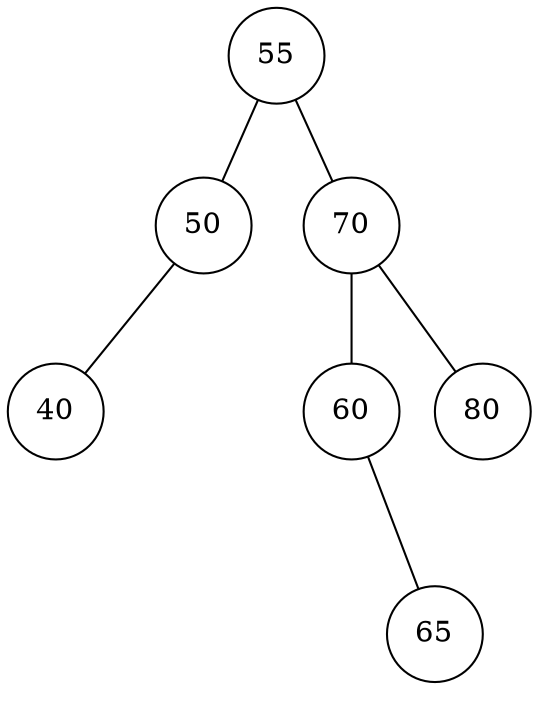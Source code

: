 

graph G {
	node [shape = circle, ordering=out]
	Null [style=invis]

	Null_2 [style=invis]
	55 -- 50

	50 -- 40
	50 -- Null[style=invis]
	
	60 -- Null_2[style=invis]
    60 -- 65
	
	
	55 -- 70
	
	70 -- 60
	70 -- 80

}
